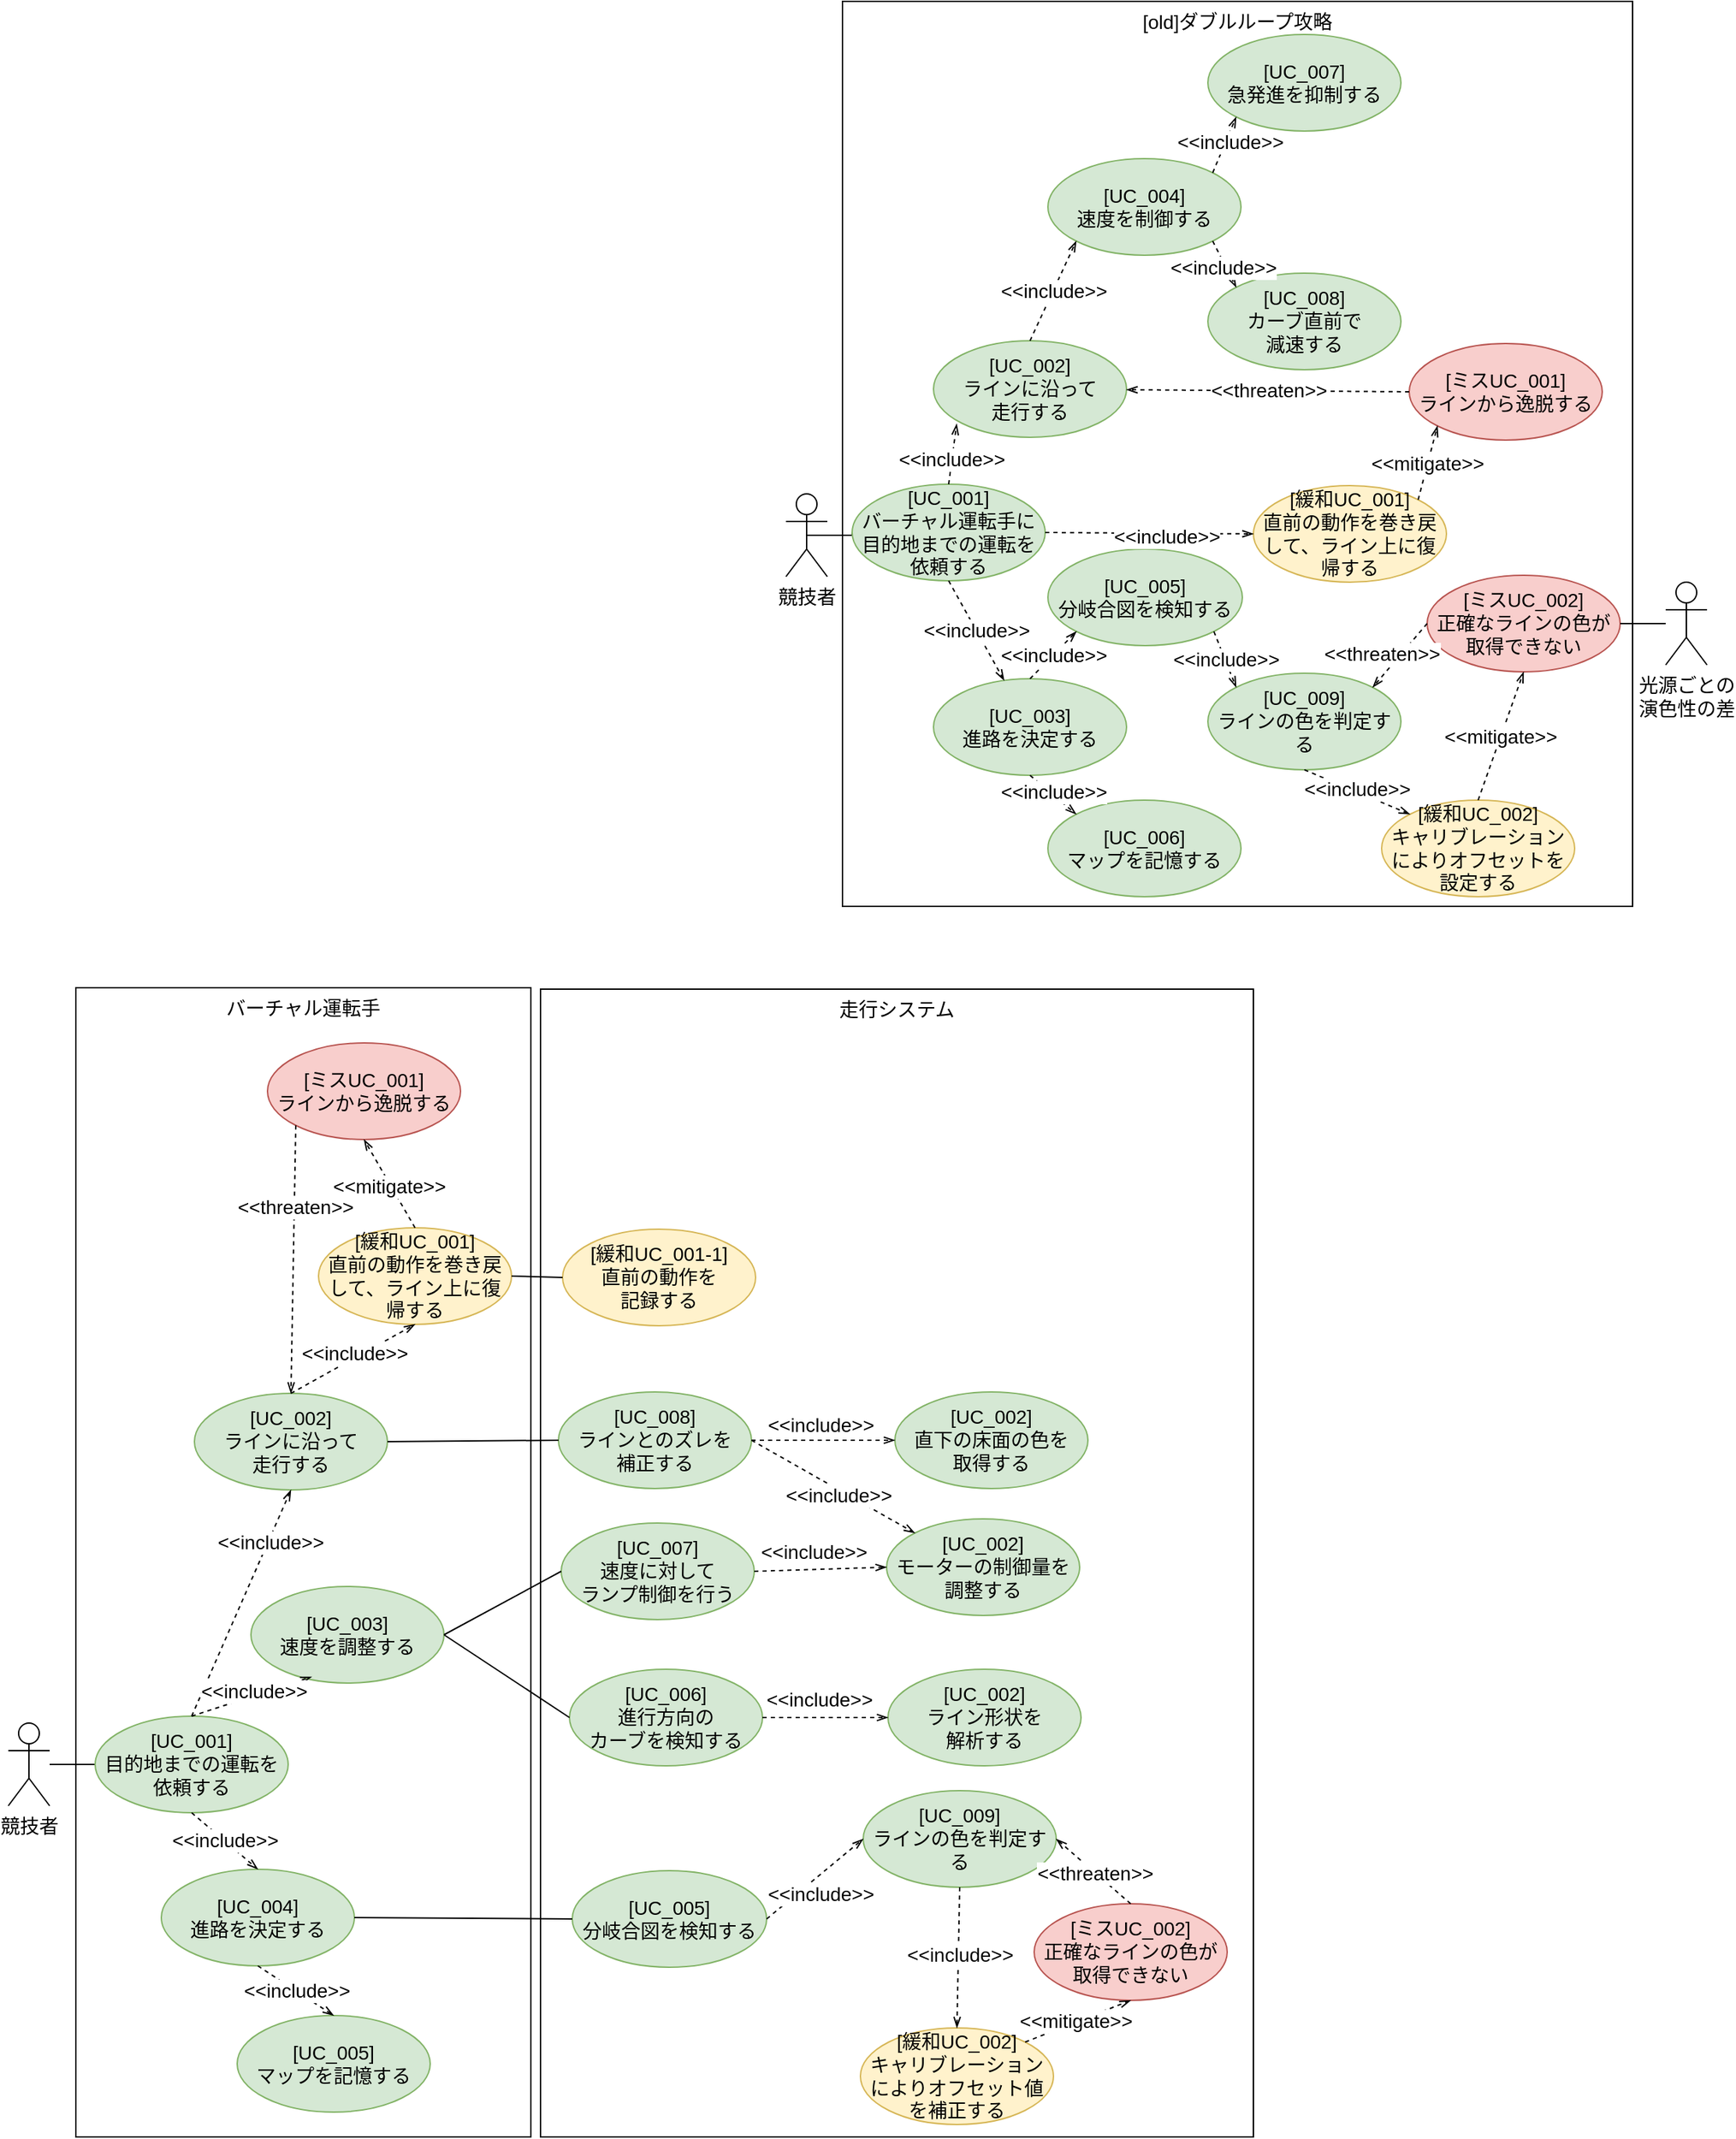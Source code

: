 <mxfile version="28.0.6">
  <diagram name="Page-1" id="2YBvvXClWsGukQMizWep">
    <mxGraphModel dx="2003" dy="1363" grid="0" gridSize="10" guides="0" tooltips="1" connect="1" arrows="1" fold="1" page="0" pageScale="1" pageWidth="850" pageHeight="1100" math="0" shadow="0">
      <root>
        <mxCell id="0" />
        <mxCell id="1" parent="0" />
        <mxCell id="yU8MwZ3DH4KPKVIzFgXk-29" value="[old]ダブルループ攻略" style="rounded=0;whiteSpace=wrap;html=1;fontSize=14;align=center;verticalAlign=top;" parent="1" vertex="1">
          <mxGeometry x="400" y="-72" width="573" height="656" as="geometry" />
        </mxCell>
        <mxCell id="yU8MwZ3DH4KPKVIzFgXk-28" style="edgeStyle=orthogonalEdgeStyle;rounded=0;orthogonalLoop=1;jettySize=auto;html=1;exitX=0.5;exitY=0.5;exitDx=0;exitDy=0;exitPerimeter=0;entryX=0;entryY=0.5;entryDx=0;entryDy=0;endArrow=none;startFill=0;fontSize=14;" parent="1" source="yU8MwZ3DH4KPKVIzFgXk-1" target="yU8MwZ3DH4KPKVIzFgXk-3" edge="1">
          <mxGeometry relative="1" as="geometry" />
        </mxCell>
        <mxCell id="yU8MwZ3DH4KPKVIzFgXk-1" value="競技者" style="shape=umlActor;verticalLabelPosition=bottom;verticalAlign=top;html=1;outlineConnect=0;fontSize=14;" parent="1" vertex="1">
          <mxGeometry x="359" y="285" width="30" height="60" as="geometry" />
        </mxCell>
        <mxCell id="yU8MwZ3DH4KPKVIzFgXk-3" value="&lt;div&gt;[UC_001]&lt;/div&gt;バーチャル運転手に&lt;div&gt;目的地までの運転を依頼する&lt;/div&gt;" style="ellipse;whiteSpace=wrap;html=1;fillColor=#d5e8d4;strokeColor=#82b366;fontSize=14;" parent="1" vertex="1">
          <mxGeometry x="407" y="278" width="140" height="70" as="geometry" />
        </mxCell>
        <mxCell id="yU8MwZ3DH4KPKVIzFgXk-4" value="&lt;div&gt;[UC_002]&lt;/div&gt;ラインに沿って&lt;div&gt;走行する&lt;/div&gt;" style="ellipse;whiteSpace=wrap;html=1;fillColor=#d5e8d4;strokeColor=#82b366;fontSize=14;" parent="1" vertex="1">
          <mxGeometry x="466" y="174" width="140" height="70" as="geometry" />
        </mxCell>
        <mxCell id="yU8MwZ3DH4KPKVIzFgXk-6" value="&lt;div&gt;[UC_006]&lt;/div&gt;マップを記憶する" style="ellipse;whiteSpace=wrap;html=1;fillColor=#d5e8d4;strokeColor=#82b366;fontSize=14;" parent="1" vertex="1">
          <mxGeometry x="549" y="507" width="140" height="70" as="geometry" />
        </mxCell>
        <mxCell id="yU8MwZ3DH4KPKVIzFgXk-7" value="&lt;div&gt;[UC_005]&lt;/div&gt;分岐合図を検知する" style="ellipse;whiteSpace=wrap;html=1;fillColor=#d5e8d4;strokeColor=#82b366;fontSize=14;" parent="1" vertex="1">
          <mxGeometry x="549" y="325" width="141" height="70" as="geometry" />
        </mxCell>
        <mxCell id="yU8MwZ3DH4KPKVIzFgXk-8" value="&lt;div&gt;[UC_003]&lt;/div&gt;進路を決定する" style="ellipse;whiteSpace=wrap;html=1;fillColor=#d5e8d4;strokeColor=#82b366;fontSize=14;" parent="1" vertex="1">
          <mxGeometry x="466" y="419" width="140" height="70" as="geometry" />
        </mxCell>
        <mxCell id="yU8MwZ3DH4KPKVIzFgXk-10" value="&lt;div&gt;[UC_009]&lt;/div&gt;ラインの色を判定する" style="ellipse;whiteSpace=wrap;html=1;fillColor=#d5e8d4;strokeColor=#82b366;fontSize=14;" parent="1" vertex="1">
          <mxGeometry x="665" y="415" width="140" height="70" as="geometry" />
        </mxCell>
        <mxCell id="yU8MwZ3DH4KPKVIzFgXk-11" value="&lt;div&gt;[&lt;span style=&quot;background-color: transparent; color: light-dark(rgb(0, 0, 0), rgb(255, 255, 255));&quot;&gt;UC_004]&lt;/span&gt;&lt;/div&gt;速度を制御する" style="ellipse;whiteSpace=wrap;html=1;fillColor=#d5e8d4;strokeColor=#82b366;fontSize=14;" parent="1" vertex="1">
          <mxGeometry x="549" y="42" width="140" height="70" as="geometry" />
        </mxCell>
        <mxCell id="yU8MwZ3DH4KPKVIzFgXk-12" value="[UC_007]&lt;div&gt;急発進を抑制する&lt;/div&gt;" style="ellipse;whiteSpace=wrap;html=1;fillColor=#d5e8d4;strokeColor=#82b366;fontSize=14;" parent="1" vertex="1">
          <mxGeometry x="665" y="-48" width="140" height="70" as="geometry" />
        </mxCell>
        <mxCell id="yU8MwZ3DH4KPKVIzFgXk-14" value="&amp;lt;&amp;lt;include&amp;gt;&amp;gt;" style="endArrow=openThin;html=1;rounded=0;exitX=0.5;exitY=1;exitDx=0;exitDy=0;endFill=0;dashed=1;fontSize=14;" parent="1" source="yU8MwZ3DH4KPKVIzFgXk-3" target="yU8MwZ3DH4KPKVIzFgXk-8" edge="1">
          <mxGeometry width="50" height="50" relative="1" as="geometry">
            <mxPoint x="589" y="440" as="sourcePoint" />
            <mxPoint x="639" y="390" as="targetPoint" />
          </mxGeometry>
        </mxCell>
        <mxCell id="yU8MwZ3DH4KPKVIzFgXk-15" value="&amp;lt;&amp;lt;include&amp;gt;&amp;gt;" style="endArrow=openThin;html=1;rounded=0;exitX=0.5;exitY=0;exitDx=0;exitDy=0;endFill=0;dashed=1;entryX=0.12;entryY=0.861;entryDx=0;entryDy=0;entryPerimeter=0;fontSize=14;" parent="1" source="yU8MwZ3DH4KPKVIzFgXk-3" target="yU8MwZ3DH4KPKVIzFgXk-4" edge="1">
          <mxGeometry x="-0.188" width="50" height="50" relative="1" as="geometry">
            <mxPoint x="499" y="390" as="sourcePoint" />
            <mxPoint x="538" y="417" as="targetPoint" />
            <mxPoint as="offset" />
          </mxGeometry>
        </mxCell>
        <mxCell id="yU8MwZ3DH4KPKVIzFgXk-17" value="&amp;lt;&amp;lt;include&amp;gt;&amp;gt;" style="endArrow=openThin;html=1;rounded=0;exitX=0.5;exitY=0;exitDx=0;exitDy=0;endFill=0;dashed=1;entryX=0;entryY=1;entryDx=0;entryDy=0;fontSize=14;" parent="1" source="yU8MwZ3DH4KPKVIzFgXk-8" target="yU8MwZ3DH4KPKVIzFgXk-7" edge="1">
          <mxGeometry width="50" height="50" relative="1" as="geometry">
            <mxPoint x="499" y="390" as="sourcePoint" />
            <mxPoint x="538" y="417" as="targetPoint" />
          </mxGeometry>
        </mxCell>
        <mxCell id="yU8MwZ3DH4KPKVIzFgXk-18" value="&amp;lt;&amp;lt;include&amp;gt;&amp;gt;" style="endArrow=openThin;html=1;rounded=0;exitX=0.5;exitY=1;exitDx=0;exitDy=0;endFill=0;dashed=1;entryX=0;entryY=0;entryDx=0;entryDy=0;fontSize=14;" parent="1" source="yU8MwZ3DH4KPKVIzFgXk-8" target="yU8MwZ3DH4KPKVIzFgXk-6" edge="1">
          <mxGeometry x="-0.043" y="2" width="50" height="50" relative="1" as="geometry">
            <mxPoint x="629" y="420" as="sourcePoint" />
            <mxPoint x="669" y="380" as="targetPoint" />
            <mxPoint as="offset" />
          </mxGeometry>
        </mxCell>
        <mxCell id="yU8MwZ3DH4KPKVIzFgXk-19" value="&amp;lt;&amp;lt;include&amp;gt;&amp;gt;" style="endArrow=openThin;html=1;rounded=0;exitX=1;exitY=1;exitDx=0;exitDy=0;endFill=0;dashed=1;entryX=0;entryY=0;entryDx=0;entryDy=0;fontSize=14;" parent="1" source="yU8MwZ3DH4KPKVIzFgXk-7" target="yU8MwZ3DH4KPKVIzFgXk-10" edge="1">
          <mxGeometry width="50" height="50" relative="1" as="geometry">
            <mxPoint x="629" y="420" as="sourcePoint" />
            <mxPoint x="669" y="380" as="targetPoint" />
          </mxGeometry>
        </mxCell>
        <mxCell id="yU8MwZ3DH4KPKVIzFgXk-20" value="&amp;lt;&amp;lt;include&amp;gt;&amp;gt;" style="endArrow=openThin;html=1;rounded=0;exitX=0.5;exitY=0;exitDx=0;exitDy=0;endFill=0;dashed=1;entryX=0;entryY=1;entryDx=0;entryDy=0;fontSize=14;" parent="1" source="yU8MwZ3DH4KPKVIzFgXk-4" target="yU8MwZ3DH4KPKVIzFgXk-11" edge="1">
          <mxGeometry width="50" height="50" relative="1" as="geometry">
            <mxPoint x="629" y="420" as="sourcePoint" />
            <mxPoint x="619" y="180" as="targetPoint" />
          </mxGeometry>
        </mxCell>
        <mxCell id="yU8MwZ3DH4KPKVIzFgXk-22" value="[UC_008]&lt;div&gt;カーブ直前で&lt;/div&gt;&lt;div&gt;減速する&lt;/div&gt;" style="ellipse;whiteSpace=wrap;html=1;fillColor=#d5e8d4;strokeColor=#82b366;fontSize=14;" parent="1" vertex="1">
          <mxGeometry x="665" y="125" width="140" height="70" as="geometry" />
        </mxCell>
        <mxCell id="yU8MwZ3DH4KPKVIzFgXk-24" value="&amp;lt;&amp;lt;include&amp;gt;&amp;gt;" style="endArrow=openThin;html=1;rounded=0;endFill=0;dashed=1;fontSize=14;exitX=1;exitY=0;exitDx=0;exitDy=0;entryX=0;entryY=1;entryDx=0;entryDy=0;" parent="1" source="yU8MwZ3DH4KPKVIzFgXk-11" target="yU8MwZ3DH4KPKVIzFgXk-12" edge="1">
          <mxGeometry x="0.156" y="-3" width="50" height="50" relative="1" as="geometry">
            <mxPoint x="789" y="135" as="sourcePoint" />
            <mxPoint x="703" y="18" as="targetPoint" />
            <mxPoint as="offset" />
          </mxGeometry>
        </mxCell>
        <mxCell id="yU8MwZ3DH4KPKVIzFgXk-25" value="&amp;lt;&amp;lt;include&amp;gt;&amp;gt;" style="endArrow=openThin;html=1;rounded=0;exitX=1;exitY=1;exitDx=0;exitDy=0;endFill=0;dashed=1;entryX=0;entryY=0;entryDx=0;entryDy=0;fontSize=14;" parent="1" source="yU8MwZ3DH4KPKVIzFgXk-11" target="yU8MwZ3DH4KPKVIzFgXk-22" edge="1">
          <mxGeometry x="0.114" y="-2" width="50" height="50" relative="1" as="geometry">
            <mxPoint x="768" y="160" as="sourcePoint" />
            <mxPoint x="799" y="120" as="targetPoint" />
            <mxPoint as="offset" />
          </mxGeometry>
        </mxCell>
        <mxCell id="yU8MwZ3DH4KPKVIzFgXk-32" value="&lt;div&gt;[ミスUC_001]&lt;/div&gt;&lt;div&gt;ラインから逸脱する&lt;/div&gt;" style="ellipse;whiteSpace=wrap;html=1;fillColor=#f8cecc;strokeColor=#b85450;fontSize=14;" parent="1" vertex="1">
          <mxGeometry x="811" y="176" width="140" height="70" as="geometry" />
        </mxCell>
        <mxCell id="yU8MwZ3DH4KPKVIzFgXk-34" value="&lt;div&gt;[ミスUC_002]&lt;/div&gt;&lt;div&gt;正確なラインの色が&lt;/div&gt;&lt;div&gt;取得できない&lt;/div&gt;" style="ellipse;whiteSpace=wrap;html=1;fillColor=#f8cecc;strokeColor=#b85450;fontSize=14;" parent="1" vertex="1">
          <mxGeometry x="824" y="344" width="140" height="70" as="geometry" />
        </mxCell>
        <mxCell id="yU8MwZ3DH4KPKVIzFgXk-36" style="edgeStyle=orthogonalEdgeStyle;rounded=0;orthogonalLoop=1;jettySize=auto;html=1;endArrow=none;startFill=0;fontSize=14;" parent="1" source="yU8MwZ3DH4KPKVIzFgXk-35" target="yU8MwZ3DH4KPKVIzFgXk-34" edge="1">
          <mxGeometry relative="1" as="geometry" />
        </mxCell>
        <mxCell id="yU8MwZ3DH4KPKVIzFgXk-35" value="光源ごとの&lt;div&gt;演色性の差&lt;/div&gt;" style="shape=umlActor;verticalLabelPosition=bottom;verticalAlign=top;html=1;outlineConnect=0;fontSize=14;" parent="1" vertex="1">
          <mxGeometry x="997" y="349" width="30" height="60" as="geometry" />
        </mxCell>
        <mxCell id="yU8MwZ3DH4KPKVIzFgXk-37" value="[緩和UC_002]&lt;div&gt;キャリブレーションに&lt;span style=&quot;background-color: transparent; color: light-dark(rgb(0, 0, 0), rgb(255, 255, 255));&quot;&gt;より&lt;/span&gt;&lt;span style=&quot;background-color: transparent; color: light-dark(rgb(0, 0, 0), rgb(255, 255, 255));&quot;&gt;オフセットを設定する&lt;/span&gt;&lt;/div&gt;" style="ellipse;whiteSpace=wrap;html=1;fillColor=#fff2cc;strokeColor=#d6b656;fontSize=14;" parent="1" vertex="1">
          <mxGeometry x="791" y="507" width="140" height="70" as="geometry" />
        </mxCell>
        <mxCell id="Zzki1wni5jbNtF8Z59Mp-1" value="&amp;lt;&amp;lt;threaten&amp;gt;&amp;gt;" style="endArrow=openThin;html=1;rounded=0;exitX=0;exitY=0.5;exitDx=0;exitDy=0;endFill=0;dashed=1;fontSize=14;" parent="1" source="yU8MwZ3DH4KPKVIzFgXk-32" target="yU8MwZ3DH4KPKVIzFgXk-4" edge="1">
          <mxGeometry width="50" height="50" relative="1" as="geometry">
            <mxPoint x="789" y="175" as="sourcePoint" />
            <mxPoint x="889" y="155" as="targetPoint" />
          </mxGeometry>
        </mxCell>
        <mxCell id="Zzki1wni5jbNtF8Z59Mp-2" value="[緩和UC_001]&lt;div&gt;直前の動作を&lt;span style=&quot;background-color: transparent; color: light-dark(rgb(0, 0, 0), rgb(255, 255, 255));&quot;&gt;巻き戻して、&lt;/span&gt;&lt;span style=&quot;background-color: transparent; color: light-dark(rgb(0, 0, 0), rgb(255, 255, 255));&quot;&gt;ライン上に復帰する&lt;/span&gt;&lt;/div&gt;" style="ellipse;whiteSpace=wrap;html=1;fillColor=#fff2cc;strokeColor=#d6b656;fontSize=14;" parent="1" vertex="1">
          <mxGeometry x="698" y="279" width="140" height="70" as="geometry" />
        </mxCell>
        <mxCell id="Zzki1wni5jbNtF8Z59Mp-3" value="&amp;lt;&amp;lt;threaten&amp;gt;&amp;gt;" style="endArrow=openThin;html=1;rounded=0;exitX=0;exitY=0.5;exitDx=0;exitDy=0;endFill=0;dashed=1;entryX=1;entryY=0;entryDx=0;entryDy=0;fontSize=14;" parent="1" source="yU8MwZ3DH4KPKVIzFgXk-34" target="yU8MwZ3DH4KPKVIzFgXk-10" edge="1">
          <mxGeometry x="0.255" y="-11" width="50" height="50" relative="1" as="geometry">
            <mxPoint x="999" y="265" as="sourcePoint" />
            <mxPoint x="649" y="265" as="targetPoint" />
            <mxPoint as="offset" />
          </mxGeometry>
        </mxCell>
        <mxCell id="Zzki1wni5jbNtF8Z59Mp-4" value="&amp;lt;&amp;lt;include&amp;gt;&amp;gt;" style="endArrow=openThin;html=1;rounded=0;exitX=0.5;exitY=1;exitDx=0;exitDy=0;endFill=0;dashed=1;entryX=0;entryY=0;entryDx=0;entryDy=0;fontSize=14;" parent="1" source="yU8MwZ3DH4KPKVIzFgXk-10" target="yU8MwZ3DH4KPKVIzFgXk-37" edge="1">
          <mxGeometry x="-0.025" y="2" width="50" height="50" relative="1" as="geometry">
            <mxPoint x="768" y="390" as="sourcePoint" />
            <mxPoint x="810" y="420" as="targetPoint" />
            <mxPoint as="offset" />
          </mxGeometry>
        </mxCell>
        <mxCell id="Zzki1wni5jbNtF8Z59Mp-5" value="&amp;lt;&amp;lt;mitigate&amp;gt;&amp;gt;" style="endArrow=openThin;html=1;rounded=0;exitX=0.5;exitY=0;exitDx=0;exitDy=0;endFill=0;dashed=1;entryX=0.5;entryY=1;entryDx=0;entryDy=0;fontSize=14;" parent="1" source="yU8MwZ3DH4KPKVIzFgXk-37" target="yU8MwZ3DH4KPKVIzFgXk-34" edge="1">
          <mxGeometry x="-0.006" width="50" height="50" relative="1" as="geometry">
            <mxPoint x="908" y="470" as="sourcePoint" />
            <mxPoint x="920" y="510" as="targetPoint" />
            <mxPoint as="offset" />
          </mxGeometry>
        </mxCell>
        <mxCell id="Zzki1wni5jbNtF8Z59Mp-6" value="&amp;lt;&amp;lt;mitigate&amp;gt;&amp;gt;" style="endArrow=openThin;html=1;rounded=0;exitX=1;exitY=0;exitDx=0;exitDy=0;endFill=0;dashed=1;entryX=0;entryY=1;entryDx=0;entryDy=0;fontSize=14;" parent="1" source="Zzki1wni5jbNtF8Z59Mp-2" target="yU8MwZ3DH4KPKVIzFgXk-32" edge="1">
          <mxGeometry width="50" height="50" relative="1" as="geometry">
            <mxPoint x="1019" y="510" as="sourcePoint" />
            <mxPoint x="1039" y="470" as="targetPoint" />
          </mxGeometry>
        </mxCell>
        <mxCell id="-sbEalvsLG0Bd3MWfgdO-1" value="&amp;lt;&amp;lt;include&amp;gt;&amp;gt;" style="endArrow=openThin;html=1;rounded=0;endFill=0;dashed=1;entryX=0;entryY=0.5;entryDx=0;entryDy=0;fontSize=14;exitX=1;exitY=0.5;exitDx=0;exitDy=0;" parent="1" source="yU8MwZ3DH4KPKVIzFgXk-3" target="Zzki1wni5jbNtF8Z59Mp-2" edge="1">
          <mxGeometry x="0.166" y="-2" width="50" height="50" relative="1" as="geometry">
            <mxPoint x="509" y="290" as="sourcePoint" />
            <mxPoint x="546" y="260" as="targetPoint" />
            <mxPoint as="offset" />
          </mxGeometry>
        </mxCell>
        <mxCell id="Ec_wlLB0QGWO_4ApjwlY-1" value="バーチャル運転手" style="rounded=0;whiteSpace=wrap;html=1;fontSize=14;align=center;verticalAlign=top;" parent="1" vertex="1">
          <mxGeometry x="-156" y="643" width="330" height="833" as="geometry" />
        </mxCell>
        <mxCell id="Ec_wlLB0QGWO_4ApjwlY-2" value="走行システム" style="rounded=0;whiteSpace=wrap;html=1;fontSize=14;align=center;verticalAlign=top;" parent="1" vertex="1">
          <mxGeometry x="181" y="644" width="517" height="832" as="geometry" />
        </mxCell>
        <mxCell id="1Z2mFn8D-_F0uP4egYco-9" style="edgeStyle=orthogonalEdgeStyle;rounded=0;orthogonalLoop=1;jettySize=auto;html=1;entryX=0;entryY=0.5;entryDx=0;entryDy=0;endArrow=none;endFill=0;" edge="1" parent="1" source="Ec_wlLB0QGWO_4ApjwlY-3" target="Ec_wlLB0QGWO_4ApjwlY-4">
          <mxGeometry relative="1" as="geometry" />
        </mxCell>
        <mxCell id="Ec_wlLB0QGWO_4ApjwlY-3" value="競技者" style="shape=umlActor;verticalLabelPosition=bottom;verticalAlign=top;html=1;outlineConnect=0;fontSize=14;" parent="1" vertex="1">
          <mxGeometry x="-205" y="1176" width="30" height="60" as="geometry" />
        </mxCell>
        <mxCell id="Ec_wlLB0QGWO_4ApjwlY-4" value="&lt;div&gt;[UC_001]&lt;/div&gt;&lt;div&gt;目的地までの運転を依頼する&lt;/div&gt;" style="ellipse;whiteSpace=wrap;html=1;fillColor=#d5e8d4;strokeColor=#82b366;fontSize=14;" parent="1" vertex="1">
          <mxGeometry x="-142" y="1171" width="140" height="70" as="geometry" />
        </mxCell>
        <mxCell id="Ec_wlLB0QGWO_4ApjwlY-5" value="&lt;div&gt;[UC_002]&lt;/div&gt;ラインに沿って&lt;div&gt;走行する&lt;/div&gt;" style="ellipse;whiteSpace=wrap;html=1;fillColor=#d5e8d4;strokeColor=#82b366;fontSize=14;" parent="1" vertex="1">
          <mxGeometry x="-70" y="937" width="140" height="70" as="geometry" />
        </mxCell>
        <mxCell id="Ec_wlLB0QGWO_4ApjwlY-6" value="&lt;div&gt;[UC_004]&lt;/div&gt;進路を決定する" style="ellipse;whiteSpace=wrap;html=1;fillColor=#d5e8d4;strokeColor=#82b366;fontSize=14;" parent="1" vertex="1">
          <mxGeometry x="-94" y="1282" width="140" height="70" as="geometry" />
        </mxCell>
        <mxCell id="Ec_wlLB0QGWO_4ApjwlY-7" value="&lt;div&gt;[UC_005]&lt;/div&gt;マップを記憶する" style="ellipse;whiteSpace=wrap;html=1;fillColor=#d5e8d4;strokeColor=#82b366;fontSize=14;" parent="1" vertex="1">
          <mxGeometry x="-39" y="1388" width="140" height="70" as="geometry" />
        </mxCell>
        <mxCell id="Ec_wlLB0QGWO_4ApjwlY-8" value="&lt;div&gt;[UC_005]&lt;/div&gt;分岐合図を検知する" style="ellipse;whiteSpace=wrap;html=1;fillColor=#d5e8d4;strokeColor=#82b366;fontSize=14;" parent="1" vertex="1">
          <mxGeometry x="204" y="1283" width="141" height="70" as="geometry" />
        </mxCell>
        <mxCell id="Ec_wlLB0QGWO_4ApjwlY-9" value="&lt;div&gt;[UC_009]&lt;/div&gt;ラインの色を判定する" style="ellipse;whiteSpace=wrap;html=1;fillColor=#d5e8d4;strokeColor=#82b366;fontSize=14;" parent="1" vertex="1">
          <mxGeometry x="415" y="1225" width="140" height="70" as="geometry" />
        </mxCell>
        <mxCell id="Ec_wlLB0QGWO_4ApjwlY-10" value="&lt;div&gt;[UC_003]&lt;/div&gt;&lt;div&gt;速度を調整する&lt;/div&gt;" style="ellipse;whiteSpace=wrap;html=1;fillColor=#d5e8d4;strokeColor=#82b366;fontSize=14;" parent="1" vertex="1">
          <mxGeometry x="-29" y="1077" width="140" height="70" as="geometry" />
        </mxCell>
        <mxCell id="Ec_wlLB0QGWO_4ApjwlY-11" value="&lt;div&gt;[UC_006]&lt;/div&gt;&lt;div&gt;進行方向の&lt;br&gt;カーブを検知する&lt;/div&gt;" style="ellipse;whiteSpace=wrap;html=1;fillColor=#d5e8d4;strokeColor=#82b366;fontSize=14;" parent="1" vertex="1">
          <mxGeometry x="202" y="1137" width="140" height="70" as="geometry" />
        </mxCell>
        <mxCell id="Ec_wlLB0QGWO_4ApjwlY-13" value="&lt;div&gt;[UC_002]&lt;/div&gt;&lt;div&gt;ライン形状を&lt;/div&gt;&lt;div&gt;解析する&lt;/div&gt;" style="ellipse;whiteSpace=wrap;html=1;fillColor=#d5e8d4;strokeColor=#82b366;fontSize=14;" parent="1" vertex="1">
          <mxGeometry x="433" y="1137" width="140" height="70" as="geometry" />
        </mxCell>
        <mxCell id="Ec_wlLB0QGWO_4ApjwlY-14" value="&lt;div&gt;[UC_007]&lt;/div&gt;&lt;div&gt;速度に対して&lt;/div&gt;&lt;div&gt;ランプ制御を行う&lt;/div&gt;" style="ellipse;whiteSpace=wrap;html=1;fillColor=#d5e8d4;strokeColor=#82b366;fontSize=14;" parent="1" vertex="1">
          <mxGeometry x="196" y="1031" width="140" height="70" as="geometry" />
        </mxCell>
        <mxCell id="Ec_wlLB0QGWO_4ApjwlY-15" value="&lt;div&gt;[UC_002]&lt;/div&gt;&lt;div&gt;モーターの制御量を調整する&lt;/div&gt;" style="ellipse;whiteSpace=wrap;html=1;fillColor=#d5e8d4;strokeColor=#82b366;fontSize=14;" parent="1" vertex="1">
          <mxGeometry x="432" y="1028" width="140" height="70" as="geometry" />
        </mxCell>
        <mxCell id="Ec_wlLB0QGWO_4ApjwlY-16" value="&lt;div&gt;[UC_008]&lt;/div&gt;&lt;div&gt;ラインとのズレを&lt;/div&gt;&lt;div&gt;補正する&lt;/div&gt;" style="ellipse;whiteSpace=wrap;html=1;fillColor=#d5e8d4;strokeColor=#82b366;fontSize=14;" parent="1" vertex="1">
          <mxGeometry x="194" y="936" width="140" height="70" as="geometry" />
        </mxCell>
        <mxCell id="Ec_wlLB0QGWO_4ApjwlY-17" value="&lt;div&gt;[UC_002]&lt;/div&gt;&lt;div&gt;直下の床面の色を&lt;/div&gt;&lt;div&gt;取得する&lt;/div&gt;" style="ellipse;whiteSpace=wrap;html=1;fillColor=#d5e8d4;strokeColor=#82b366;fontSize=14;" parent="1" vertex="1">
          <mxGeometry x="438" y="936" width="140" height="70" as="geometry" />
        </mxCell>
        <mxCell id="Ec_wlLB0QGWO_4ApjwlY-18" value="[緩和UC_002]&lt;div&gt;キャリブレーションに&lt;span style=&quot;background-color: transparent; color: light-dark(rgb(0, 0, 0), rgb(255, 255, 255));&quot;&gt;より&lt;/span&gt;&lt;span style=&quot;background-color: transparent; color: light-dark(rgb(0, 0, 0), rgb(255, 255, 255));&quot;&gt;オフセット値を補正する&lt;/span&gt;&lt;/div&gt;" style="ellipse;whiteSpace=wrap;html=1;fillColor=#fff2cc;strokeColor=#d6b656;fontSize=14;" parent="1" vertex="1">
          <mxGeometry x="413" y="1397" width="140" height="70" as="geometry" />
        </mxCell>
        <mxCell id="Ec_wlLB0QGWO_4ApjwlY-19" value="&lt;div&gt;[ミスUC_002]&lt;/div&gt;&lt;div&gt;正確なラインの色が&lt;/div&gt;&lt;div&gt;取得できない&lt;/div&gt;" style="ellipse;whiteSpace=wrap;html=1;fillColor=#f8cecc;strokeColor=#b85450;fontSize=14;" parent="1" vertex="1">
          <mxGeometry x="539" y="1307" width="140" height="70" as="geometry" />
        </mxCell>
        <mxCell id="Ec_wlLB0QGWO_4ApjwlY-20" value="&lt;div&gt;[ミスUC_001]&lt;/div&gt;&lt;div&gt;ラインから逸脱する&lt;/div&gt;" style="ellipse;whiteSpace=wrap;html=1;fillColor=#f8cecc;strokeColor=#b85450;fontSize=14;" parent="1" vertex="1">
          <mxGeometry x="-17" y="683" width="140" height="70" as="geometry" />
        </mxCell>
        <mxCell id="Ec_wlLB0QGWO_4ApjwlY-21" value="[緩和UC_001]&lt;div&gt;直前の動作を&lt;span style=&quot;background-color: transparent; color: light-dark(rgb(0, 0, 0), rgb(255, 255, 255));&quot;&gt;巻き戻して、&lt;/span&gt;&lt;span style=&quot;background-color: transparent; color: light-dark(rgb(0, 0, 0), rgb(255, 255, 255));&quot;&gt;ライン上に復帰する&lt;/span&gt;&lt;/div&gt;" style="ellipse;whiteSpace=wrap;html=1;fillColor=#fff2cc;strokeColor=#d6b656;fontSize=14;" parent="1" vertex="1">
          <mxGeometry x="20" y="817" width="140" height="70" as="geometry" />
        </mxCell>
        <mxCell id="1Z2mFn8D-_F0uP4egYco-2" value="&amp;lt;&amp;lt;include&amp;gt;&amp;gt;" style="endArrow=openThin;html=1;rounded=0;exitX=0.5;exitY=1;exitDx=0;exitDy=0;endFill=0;dashed=1;fontSize=14;entryX=0.5;entryY=0;entryDx=0;entryDy=0;" edge="1" parent="1" source="Ec_wlLB0QGWO_4ApjwlY-4" target="Ec_wlLB0QGWO_4ApjwlY-6">
          <mxGeometry x="-0.01" width="50" height="50" relative="1" as="geometry">
            <mxPoint x="-18" y="1583" as="sourcePoint" />
            <mxPoint x="22" y="1655" as="targetPoint" />
            <mxPoint as="offset" />
          </mxGeometry>
        </mxCell>
        <mxCell id="1Z2mFn8D-_F0uP4egYco-3" value="&amp;lt;&amp;lt;include&amp;gt;&amp;gt;" style="endArrow=openThin;html=1;rounded=0;exitX=0.5;exitY=1;exitDx=0;exitDy=0;endFill=0;dashed=1;fontSize=14;entryX=0.5;entryY=0;entryDx=0;entryDy=0;" edge="1" parent="1" source="Ec_wlLB0QGWO_4ApjwlY-6" target="Ec_wlLB0QGWO_4ApjwlY-7">
          <mxGeometry width="50" height="50" relative="1" as="geometry">
            <mxPoint x="14" y="1258" as="sourcePoint" />
            <mxPoint x="43" y="1305" as="targetPoint" />
          </mxGeometry>
        </mxCell>
        <mxCell id="1Z2mFn8D-_F0uP4egYco-7" value="&amp;lt;&amp;lt;include&amp;gt;&amp;gt;" style="endArrow=openThin;html=1;rounded=0;exitX=0.5;exitY=0;exitDx=0;exitDy=0;endFill=0;dashed=1;fontSize=14;entryX=0.5;entryY=1;entryDx=0;entryDy=0;" edge="1" parent="1" source="Ec_wlLB0QGWO_4ApjwlY-4" target="Ec_wlLB0QGWO_4ApjwlY-5">
          <mxGeometry x="0.544" y="-2" width="50" height="50" relative="1" as="geometry">
            <mxPoint x="17" y="1199" as="sourcePoint" />
            <mxPoint x="65" y="1240" as="targetPoint" />
            <mxPoint x="-1" as="offset" />
          </mxGeometry>
        </mxCell>
        <mxCell id="1Z2mFn8D-_F0uP4egYco-8" value="&amp;lt;&amp;lt;include&amp;gt;&amp;gt;" style="endArrow=openThin;html=1;rounded=0;exitX=0.5;exitY=0;exitDx=0;exitDy=0;endFill=0;dashed=1;fontSize=14;entryX=0.314;entryY=0.936;entryDx=0;entryDy=0;entryPerimeter=0;" edge="1" parent="1" source="Ec_wlLB0QGWO_4ApjwlY-4" target="Ec_wlLB0QGWO_4ApjwlY-10">
          <mxGeometry x="0.057" y="3" width="50" height="50" relative="1" as="geometry">
            <mxPoint x="4" y="1202" as="sourcePoint" />
            <mxPoint x="37" y="1148" as="targetPoint" />
            <mxPoint as="offset" />
          </mxGeometry>
        </mxCell>
        <mxCell id="1Z2mFn8D-_F0uP4egYco-12" value="" style="endArrow=none;html=1;rounded=0;entryX=1;entryY=0.5;entryDx=0;entryDy=0;exitX=0;exitY=0.5;exitDx=0;exitDy=0;" edge="1" parent="1" source="Ec_wlLB0QGWO_4ApjwlY-11" target="Ec_wlLB0QGWO_4ApjwlY-10">
          <mxGeometry width="50" height="50" relative="1" as="geometry">
            <mxPoint x="86" y="1289" as="sourcePoint" />
            <mxPoint x="136" y="1239" as="targetPoint" />
          </mxGeometry>
        </mxCell>
        <mxCell id="1Z2mFn8D-_F0uP4egYco-13" value="" style="endArrow=none;html=1;rounded=0;entryX=1;entryY=0.5;entryDx=0;entryDy=0;exitX=0;exitY=0.5;exitDx=0;exitDy=0;" edge="1" parent="1" source="Ec_wlLB0QGWO_4ApjwlY-14" target="Ec_wlLB0QGWO_4ApjwlY-10">
          <mxGeometry width="50" height="50" relative="1" as="geometry">
            <mxPoint x="262" y="981" as="sourcePoint" />
            <mxPoint x="166" y="1038" as="targetPoint" />
          </mxGeometry>
        </mxCell>
        <mxCell id="1Z2mFn8D-_F0uP4egYco-14" value="" style="endArrow=none;html=1;rounded=0;entryX=1;entryY=0.5;entryDx=0;entryDy=0;exitX=0;exitY=0.5;exitDx=0;exitDy=0;" edge="1" parent="1" source="Ec_wlLB0QGWO_4ApjwlY-16" target="Ec_wlLB0QGWO_4ApjwlY-5">
          <mxGeometry width="50" height="50" relative="1" as="geometry">
            <mxPoint x="274" y="1024" as="sourcePoint" />
            <mxPoint x="180" y="1002" as="targetPoint" />
          </mxGeometry>
        </mxCell>
        <mxCell id="1Z2mFn8D-_F0uP4egYco-15" value="&amp;lt;&amp;lt;include&amp;gt;&amp;gt;" style="endArrow=openThin;html=1;rounded=0;exitX=1;exitY=0.5;exitDx=0;exitDy=0;endFill=0;dashed=1;fontSize=14;entryX=0;entryY=0.5;entryDx=0;entryDy=0;" edge="1" parent="1" source="Ec_wlLB0QGWO_4ApjwlY-11" target="Ec_wlLB0QGWO_4ApjwlY-13">
          <mxGeometry x="-0.101" y="13" width="50" height="50" relative="1" as="geometry">
            <mxPoint x="54" y="1195" as="sourcePoint" />
            <mxPoint x="116" y="1161" as="targetPoint" />
            <mxPoint as="offset" />
          </mxGeometry>
        </mxCell>
        <mxCell id="1Z2mFn8D-_F0uP4egYco-16" value="&amp;lt;&amp;lt;include&amp;gt;&amp;gt;" style="endArrow=openThin;html=1;rounded=0;exitX=1;exitY=0.5;exitDx=0;exitDy=0;endFill=0;dashed=1;fontSize=14;entryX=0;entryY=0.5;entryDx=0;entryDy=0;" edge="1" parent="1" source="Ec_wlLB0QGWO_4ApjwlY-14" target="Ec_wlLB0QGWO_4ApjwlY-15">
          <mxGeometry x="-0.101" y="13" width="50" height="50" relative="1" as="geometry">
            <mxPoint x="404" y="928" as="sourcePoint" />
            <mxPoint x="490" y="928" as="targetPoint" />
            <mxPoint as="offset" />
          </mxGeometry>
        </mxCell>
        <mxCell id="1Z2mFn8D-_F0uP4egYco-18" value="&amp;lt;&amp;lt;include&amp;gt;&amp;gt;" style="endArrow=openThin;html=1;rounded=0;exitX=1;exitY=0.5;exitDx=0;exitDy=0;endFill=0;dashed=1;fontSize=14;entryX=0;entryY=0;entryDx=0;entryDy=0;" edge="1" parent="1" source="Ec_wlLB0QGWO_4ApjwlY-16" target="Ec_wlLB0QGWO_4ApjwlY-15">
          <mxGeometry x="0.094" y="-4" width="50" height="50" relative="1" as="geometry">
            <mxPoint x="398" y="1010" as="sourcePoint" />
            <mxPoint x="491" y="1009" as="targetPoint" />
            <mxPoint as="offset" />
          </mxGeometry>
        </mxCell>
        <mxCell id="1Z2mFn8D-_F0uP4egYco-19" value="&amp;lt;&amp;lt;include&amp;gt;&amp;gt;" style="endArrow=openThin;html=1;rounded=0;exitX=1;exitY=0.5;exitDx=0;exitDy=0;endFill=0;dashed=1;fontSize=14;entryX=0;entryY=0.5;entryDx=0;entryDy=0;" edge="1" parent="1" source="Ec_wlLB0QGWO_4ApjwlY-16" target="Ec_wlLB0QGWO_4ApjwlY-17">
          <mxGeometry x="-0.038" y="11" width="50" height="50" relative="1" as="geometry">
            <mxPoint x="453" y="1109" as="sourcePoint" />
            <mxPoint x="567" y="1033" as="targetPoint" />
            <mxPoint as="offset" />
          </mxGeometry>
        </mxCell>
        <mxCell id="1Z2mFn8D-_F0uP4egYco-20" value="" style="endArrow=none;html=1;rounded=0;entryX=1;entryY=0.5;entryDx=0;entryDy=0;exitX=0;exitY=0.5;exitDx=0;exitDy=0;" edge="1" parent="1" source="Ec_wlLB0QGWO_4ApjwlY-8" target="Ec_wlLB0QGWO_4ApjwlY-6">
          <mxGeometry width="50" height="50" relative="1" as="geometry">
            <mxPoint x="242" y="1110" as="sourcePoint" />
            <mxPoint x="188" y="1110" as="targetPoint" />
          </mxGeometry>
        </mxCell>
        <mxCell id="1Z2mFn8D-_F0uP4egYco-21" value="&amp;lt;&amp;lt;include&amp;gt;&amp;gt;" style="endArrow=openThin;html=1;rounded=0;exitX=1;exitY=0.5;exitDx=0;exitDy=0;endFill=0;dashed=1;fontSize=14;entryX=0;entryY=0.5;entryDx=0;entryDy=0;" edge="1" parent="1" source="Ec_wlLB0QGWO_4ApjwlY-8" target="Ec_wlLB0QGWO_4ApjwlY-9">
          <mxGeometry x="-0.072" y="-11" width="50" height="50" relative="1" as="geometry">
            <mxPoint x="415" y="1116" as="sourcePoint" />
            <mxPoint x="509" y="1115" as="targetPoint" />
            <mxPoint as="offset" />
          </mxGeometry>
        </mxCell>
        <mxCell id="1Z2mFn8D-_F0uP4egYco-22" value="&amp;lt;&amp;lt;include&amp;gt;&amp;gt;" style="endArrow=openThin;html=1;rounded=0;exitX=0.5;exitY=1;exitDx=0;exitDy=0;endFill=0;dashed=1;fontSize=14;entryX=0.5;entryY=0;entryDx=0;entryDy=0;" edge="1" parent="1" source="Ec_wlLB0QGWO_4ApjwlY-9" target="Ec_wlLB0QGWO_4ApjwlY-18">
          <mxGeometry x="-0.044" y="1" width="50" height="50" relative="1" as="geometry">
            <mxPoint x="365" y="1318" as="sourcePoint" />
            <mxPoint x="469" y="1320" as="targetPoint" />
            <mxPoint as="offset" />
          </mxGeometry>
        </mxCell>
        <mxCell id="1Z2mFn8D-_F0uP4egYco-23" value="&amp;lt;&amp;lt;mitigate&amp;gt;&amp;gt;" style="endArrow=openThin;html=1;rounded=0;exitX=1;exitY=0;exitDx=0;exitDy=0;endFill=0;dashed=1;fontSize=14;entryX=0.5;entryY=1;entryDx=0;entryDy=0;" edge="1" parent="1" source="Ec_wlLB0QGWO_4ApjwlY-18" target="Ec_wlLB0QGWO_4ApjwlY-19">
          <mxGeometry x="-0.044" y="1" width="50" height="50" relative="1" as="geometry">
            <mxPoint x="685" y="1378" as="sourcePoint" />
            <mxPoint x="759" y="1424" as="targetPoint" />
            <mxPoint as="offset" />
          </mxGeometry>
        </mxCell>
        <mxCell id="1Z2mFn8D-_F0uP4egYco-24" value="&amp;lt;&amp;lt;threaten&amp;gt;&amp;gt;" style="endArrow=openThin;html=1;rounded=0;exitX=0.5;exitY=0;exitDx=0;exitDy=0;endFill=0;dashed=1;fontSize=14;entryX=1;entryY=0.5;entryDx=0;entryDy=0;" edge="1" parent="1" source="Ec_wlLB0QGWO_4ApjwlY-19" target="Ec_wlLB0QGWO_4ApjwlY-9">
          <mxGeometry x="-0.044" y="1" width="50" height="50" relative="1" as="geometry">
            <mxPoint x="894" y="1494" as="sourcePoint" />
            <mxPoint x="955" y="1438" as="targetPoint" />
            <mxPoint as="offset" />
          </mxGeometry>
        </mxCell>
        <mxCell id="1Z2mFn8D-_F0uP4egYco-25" value="&amp;lt;&amp;lt;include&amp;gt;&amp;gt;" style="endArrow=openThin;html=1;rounded=0;exitX=0.5;exitY=0;exitDx=0;exitDy=0;endFill=0;dashed=1;fontSize=14;entryX=0.5;entryY=1;entryDx=0;entryDy=0;" edge="1" parent="1" source="Ec_wlLB0QGWO_4ApjwlY-5" target="Ec_wlLB0QGWO_4ApjwlY-21">
          <mxGeometry x="0.057" y="3" width="50" height="50" relative="1" as="geometry">
            <mxPoint x="215" y="1209" as="sourcePoint" />
            <mxPoint x="302" y="1181" as="targetPoint" />
            <mxPoint as="offset" />
          </mxGeometry>
        </mxCell>
        <mxCell id="1Z2mFn8D-_F0uP4egYco-26" value="&amp;lt;&amp;lt;threaten&amp;gt;&amp;gt;" style="endArrow=openThin;html=1;rounded=0;exitX=0;exitY=1;exitDx=0;exitDy=0;endFill=0;dashed=1;fontSize=14;entryX=0.5;entryY=0;entryDx=0;entryDy=0;" edge="1" parent="1" source="Ec_wlLB0QGWO_4ApjwlY-20" target="Ec_wlLB0QGWO_4ApjwlY-5">
          <mxGeometry x="-0.386" y="1" width="50" height="50" relative="1" as="geometry">
            <mxPoint x="759" y="1313" as="sourcePoint" />
            <mxPoint x="643" y="1314" as="targetPoint" />
            <mxPoint as="offset" />
          </mxGeometry>
        </mxCell>
        <mxCell id="1Z2mFn8D-_F0uP4egYco-28" value="&amp;lt;&amp;lt;mitigate&amp;gt;&amp;gt;" style="endArrow=openThin;html=1;rounded=0;exitX=0.5;exitY=0;exitDx=0;exitDy=0;endFill=0;dashed=1;fontSize=14;entryX=0.5;entryY=1;entryDx=0;entryDy=0;" edge="1" parent="1" source="Ec_wlLB0QGWO_4ApjwlY-21" target="Ec_wlLB0QGWO_4ApjwlY-20">
          <mxGeometry x="-0.044" y="1" width="50" height="50" relative="1" as="geometry">
            <mxPoint x="274" y="866" as="sourcePoint" />
            <mxPoint x="346" y="811" as="targetPoint" />
            <mxPoint as="offset" />
          </mxGeometry>
        </mxCell>
        <mxCell id="1Z2mFn8D-_F0uP4egYco-29" value="[緩和UC_001-1]&lt;div&gt;直前の動作を&lt;/div&gt;&lt;div&gt;記録する&lt;/div&gt;" style="ellipse;whiteSpace=wrap;html=1;fillColor=#fff2cc;strokeColor=#d6b656;fontSize=14;" vertex="1" parent="1">
          <mxGeometry x="197" y="818" width="140" height="70" as="geometry" />
        </mxCell>
        <mxCell id="1Z2mFn8D-_F0uP4egYco-30" value="" style="endArrow=none;html=1;rounded=0;entryX=1;entryY=0.5;entryDx=0;entryDy=0;exitX=0;exitY=0.5;exitDx=0;exitDy=0;" edge="1" parent="1" source="1Z2mFn8D-_F0uP4egYco-29" target="Ec_wlLB0QGWO_4ApjwlY-21">
          <mxGeometry width="50" height="50" relative="1" as="geometry">
            <mxPoint x="284" y="969" as="sourcePoint" />
            <mxPoint x="160" y="970" as="targetPoint" />
          </mxGeometry>
        </mxCell>
      </root>
    </mxGraphModel>
  </diagram>
</mxfile>
